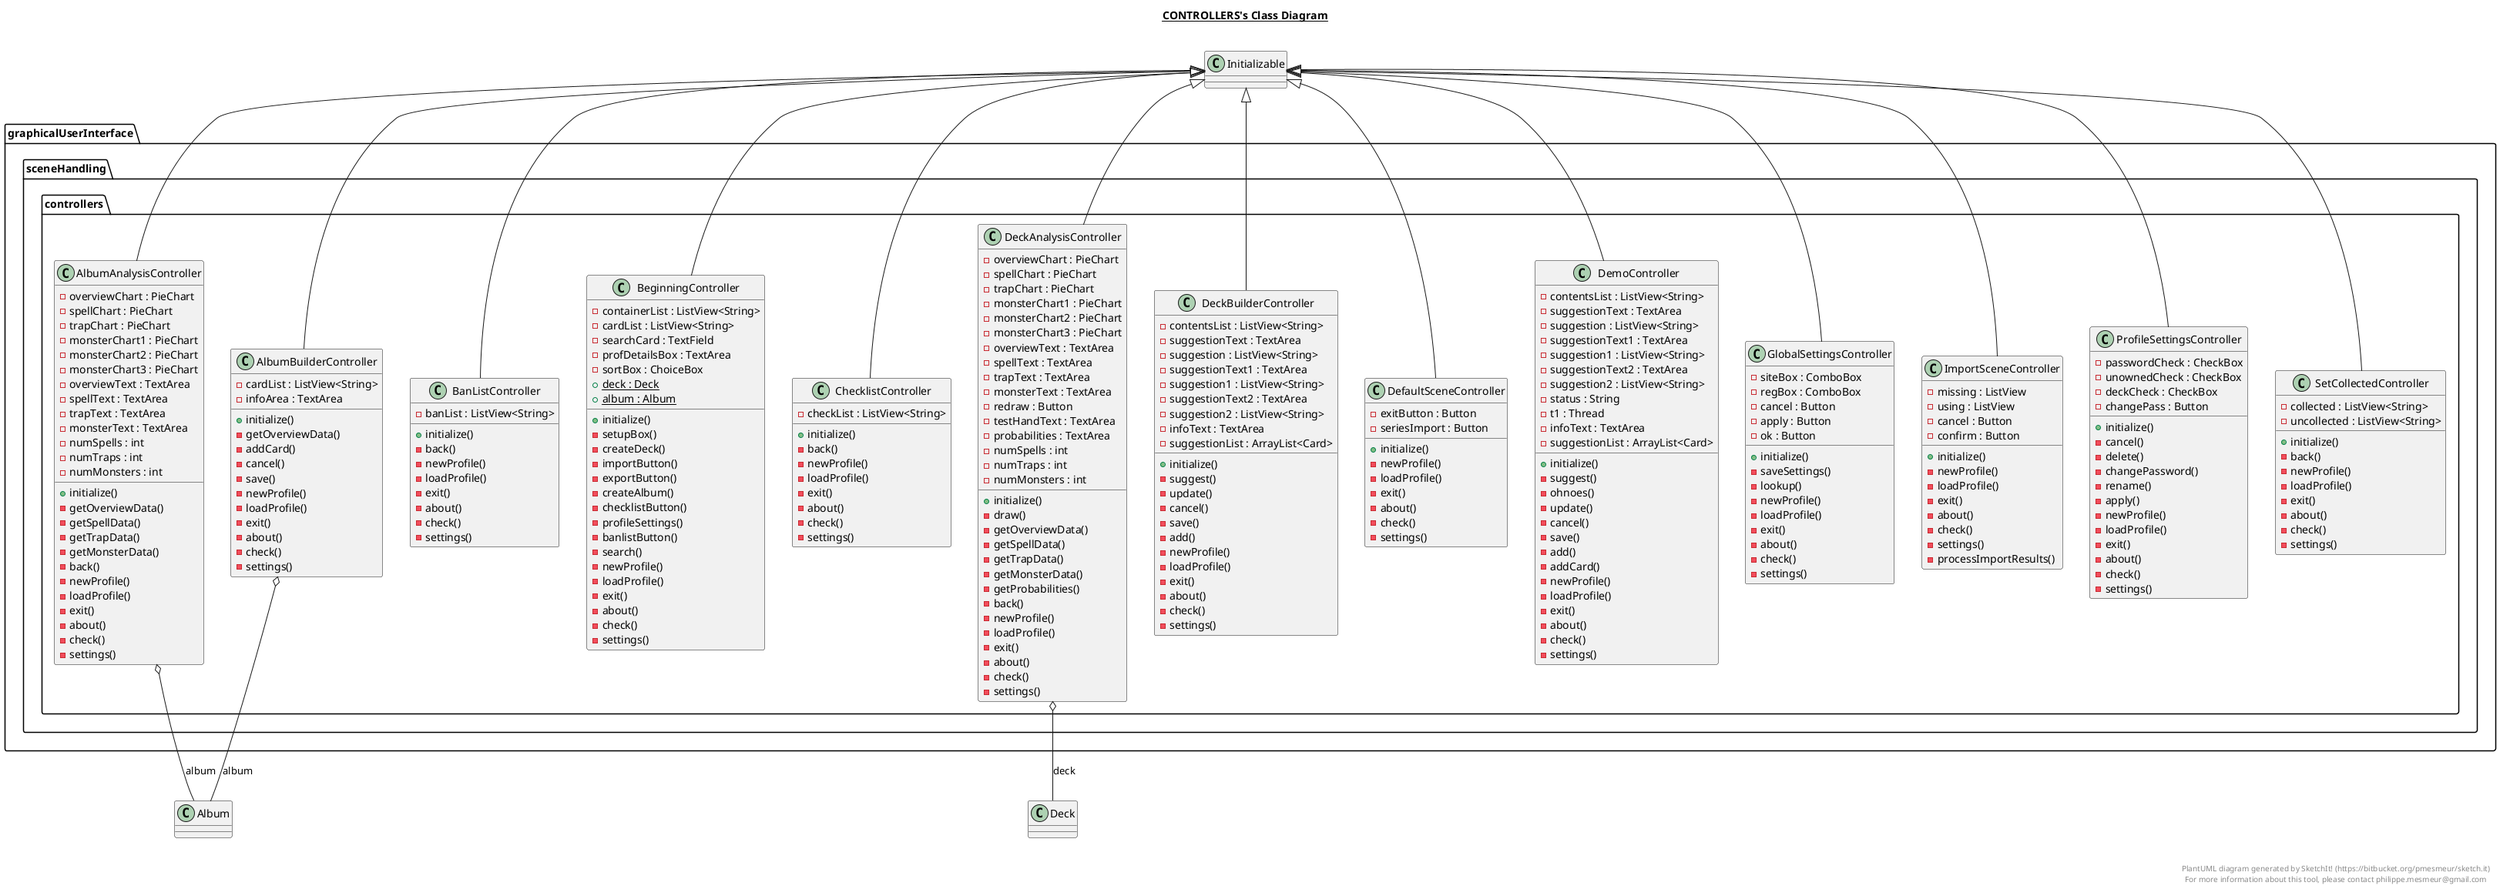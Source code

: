 @startuml

title __CONTROLLERS's Class Diagram__\n

  package graphicalUserInterface {
    package graphicalUserInterface.sceneHandling {
      package graphicalUserInterface.sceneHandling.controllers {
        class AlbumAnalysisController {
            - overviewChart : PieChart
            - spellChart : PieChart
            - trapChart : PieChart
            - monsterChart1 : PieChart
            - monsterChart2 : PieChart
            - monsterChart3 : PieChart
            - overviewText : TextArea
            - spellText : TextArea
            - trapText : TextArea
            - monsterText : TextArea
            - numSpells : int
            - numTraps : int
            - numMonsters : int
            + initialize()
            - getOverviewData()
            - getSpellData()
            - getTrapData()
            - getMonsterData()
            - back()
            - newProfile()
            - loadProfile()
            - exit()
            - about()
            - check()
            - settings()
        }
      }
    }
  }
  

  package graphicalUserInterface {
    package graphicalUserInterface.sceneHandling {
      package graphicalUserInterface.sceneHandling.controllers {
        class AlbumBuilderController {
            - cardList : ListView<String>
            - infoArea : TextArea
            + initialize()
            - getOverviewData()
            - addCard()
            - cancel()
            - save()
            - newProfile()
            - loadProfile()
            - exit()
            - about()
            - check()
            - settings()
        }
      }
    }
  }
  

  package graphicalUserInterface {
    package graphicalUserInterface.sceneHandling {
      package graphicalUserInterface.sceneHandling.controllers {
        class BanListController {
            - banList : ListView<String>
            + initialize()
            - back()
            - newProfile()
            - loadProfile()
            - exit()
            - about()
            - check()
            - settings()
        }
      }
    }
  }
  

  package graphicalUserInterface {
    package graphicalUserInterface.sceneHandling {
      package graphicalUserInterface.sceneHandling.controllers {
        class BeginningController {
            - containerList : ListView<String>
            - cardList : ListView<String>
            - searchCard : TextField
            - profDetailsBox : TextArea
            - sortBox : ChoiceBox
            {static} + deck : Deck
            {static} + album : Album
            + initialize()
            - setupBox()
            - createDeck()
            - importButton()
            - exportButton()
            - createAlbum()
            - checklistButton()
            - profileSettings()
            - banlistButton()
            - search()
            - newProfile()
            - loadProfile()
            - exit()
            - about()
            - check()
            - settings()
        }
      }
    }
  }
  

  package graphicalUserInterface {
    package graphicalUserInterface.sceneHandling {
      package graphicalUserInterface.sceneHandling.controllers {
        class ChecklistController {
            - checkList : ListView<String>
            + initialize()
            - back()
            - newProfile()
            - loadProfile()
            - exit()
            - about()
            - check()
            - settings()
        }
      }
    }
  }
  

  package graphicalUserInterface {
    package graphicalUserInterface.sceneHandling {
      package graphicalUserInterface.sceneHandling.controllers {
        class DeckAnalysisController {
            - overviewChart : PieChart
            - spellChart : PieChart
            - trapChart : PieChart
            - monsterChart1 : PieChart
            - monsterChart2 : PieChart
            - monsterChart3 : PieChart
            - overviewText : TextArea
            - spellText : TextArea
            - trapText : TextArea
            - monsterText : TextArea
            - redraw : Button
            - testHandText : TextArea
            - probabilities : TextArea
            - numSpells : int
            - numTraps : int
            - numMonsters : int
            + initialize()
            - draw()
            - getOverviewData()
            - getSpellData()
            - getTrapData()
            - getMonsterData()
            - getProbabilities()
            - back()
            - newProfile()
            - loadProfile()
            - exit()
            - about()
            - check()
            - settings()
        }
      }
    }
  }
  

  package graphicalUserInterface {
    package graphicalUserInterface.sceneHandling {
      package graphicalUserInterface.sceneHandling.controllers {
        class DeckBuilderController {
            - contentsList : ListView<String>
            - suggestionText : TextArea
            - suggestion : ListView<String>
            - suggestionText1 : TextArea
            - suggestion1 : ListView<String>
            - suggestionText2 : TextArea
            - suggestion2 : ListView<String>
            - infoText : TextArea
            - suggestionList : ArrayList<Card>
            + initialize()
            - suggest()
            - update()
            - cancel()
            - save()
            - add()
            - newProfile()
            - loadProfile()
            - exit()
            - about()
            - check()
            - settings()
        }
      }
    }
  }
  

  package graphicalUserInterface {
    package graphicalUserInterface.sceneHandling {
      package graphicalUserInterface.sceneHandling.controllers {
        class DefaultSceneController {
            - exitButton : Button
            - seriesImport : Button
            + initialize()
            - newProfile()
            - loadProfile()
            - exit()
            - about()
            - check()
            - settings()
        }
      }
    }
  }
  

  package graphicalUserInterface {
    package graphicalUserInterface.sceneHandling {
      package graphicalUserInterface.sceneHandling.controllers {
        class DemoController {
            - contentsList : ListView<String>
            - suggestionText : TextArea
            - suggestion : ListView<String>
            - suggestionText1 : TextArea
            - suggestion1 : ListView<String>
            - suggestionText2 : TextArea
            - suggestion2 : ListView<String>
            - status : String
            - t1 : Thread
            - infoText : TextArea
            - suggestionList : ArrayList<Card>
            + initialize()
            - suggest()
            - ohnoes()
            - update()
            - cancel()
            - save()
            - add()
            - addCard()
            - newProfile()
            - loadProfile()
            - exit()
            - about()
            - check()
            - settings()
        }
      }
    }
  }
  

  package graphicalUserInterface {
    package graphicalUserInterface.sceneHandling {
      package graphicalUserInterface.sceneHandling.controllers {
        class GlobalSettingsController {
            - siteBox : ComboBox
            - regBox : ComboBox
            - cancel : Button
            - apply : Button
            - ok : Button
            + initialize()
            - saveSettings()
            - lookup()
            - newProfile()
            - loadProfile()
            - exit()
            - about()
            - check()
            - settings()
        }
      }
    }
  }
  

  package graphicalUserInterface {
    package graphicalUserInterface.sceneHandling {
      package graphicalUserInterface.sceneHandling.controllers {
        class ImportSceneController {
            - missing : ListView
            - using : ListView
            - cancel : Button
            - confirm : Button
            + initialize()
            - newProfile()
            - loadProfile()
            - exit()
            - about()
            - check()
            - settings()
            - processImportResults()
        }
      }
    }
  }
  

  package graphicalUserInterface {
    package graphicalUserInterface.sceneHandling {
      package graphicalUserInterface.sceneHandling.controllers {
        class ProfileSettingsController {
            - passwordCheck : CheckBox
            - unownedCheck : CheckBox
            - deckCheck : CheckBox
            - changePass : Button
            + initialize()
            - cancel()
            - delete()
            - changePassword()
            - rename()
            - apply()
            - newProfile()
            - loadProfile()
            - exit()
            - about()
            - check()
            - settings()
        }
      }
    }
  }
  

  package graphicalUserInterface {
    package graphicalUserInterface.sceneHandling {
      package graphicalUserInterface.sceneHandling.controllers {
        class SetCollectedController {
            - collected : ListView<String>
            - uncollected : ListView<String>
            + initialize()
            - back()
            - newProfile()
            - loadProfile()
            - exit()
            - about()
            - check()
            - settings()
        }
      }
    }
  }
  

  AlbumAnalysisController -up-|> Initializable
  AlbumAnalysisController o-- Album : album
  AlbumBuilderController -up-|> Initializable
  AlbumBuilderController o-- Album : album
  BanListController -up-|> Initializable
  BeginningController -up-|> Initializable
  ChecklistController -up-|> Initializable
  DeckAnalysisController -up-|> Initializable
  DeckAnalysisController o-- Deck : deck
  DeckBuilderController -up-|> Initializable
  DefaultSceneController -up-|> Initializable
  DemoController -up-|> Initializable
  GlobalSettingsController -up-|> Initializable
  ImportSceneController -up-|> Initializable
  ProfileSettingsController -up-|> Initializable
  SetCollectedController -up-|> Initializable


right footer


PlantUML diagram generated by SketchIt! (https://bitbucket.org/pmesmeur/sketch.it)
For more information about this tool, please contact philippe.mesmeur@gmail.com
endfooter

@enduml
